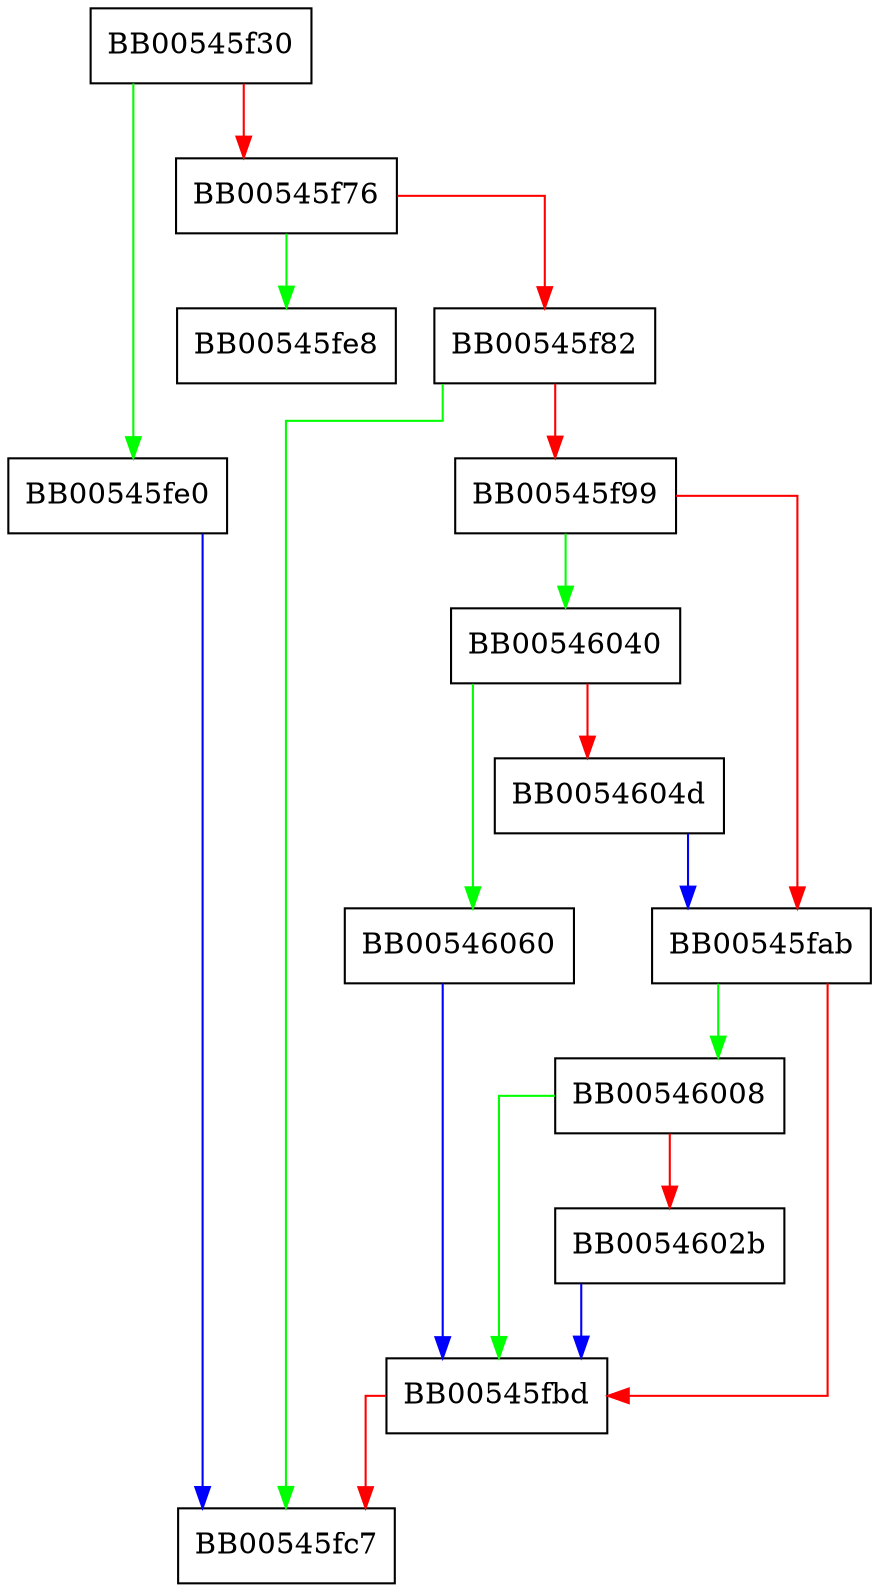 digraph BN_is_prime_ex {
  node [shape="box"];
  graph [splines=ortho];
  BB00545f30 -> BB00545fe0 [color="green"];
  BB00545f30 -> BB00545f76 [color="red"];
  BB00545f76 -> BB00545fe8 [color="green"];
  BB00545f76 -> BB00545f82 [color="red"];
  BB00545f82 -> BB00545fc7 [color="green"];
  BB00545f82 -> BB00545f99 [color="red"];
  BB00545f99 -> BB00546040 [color="green"];
  BB00545f99 -> BB00545fab [color="red"];
  BB00545fab -> BB00546008 [color="green"];
  BB00545fab -> BB00545fbd [color="red"];
  BB00545fbd -> BB00545fc7 [color="red"];
  BB00545fe0 -> BB00545fc7 [color="blue"];
  BB00546008 -> BB00545fbd [color="green"];
  BB00546008 -> BB0054602b [color="red"];
  BB0054602b -> BB00545fbd [color="blue"];
  BB00546040 -> BB00546060 [color="green"];
  BB00546040 -> BB0054604d [color="red"];
  BB0054604d -> BB00545fab [color="blue"];
  BB00546060 -> BB00545fbd [color="blue"];
}